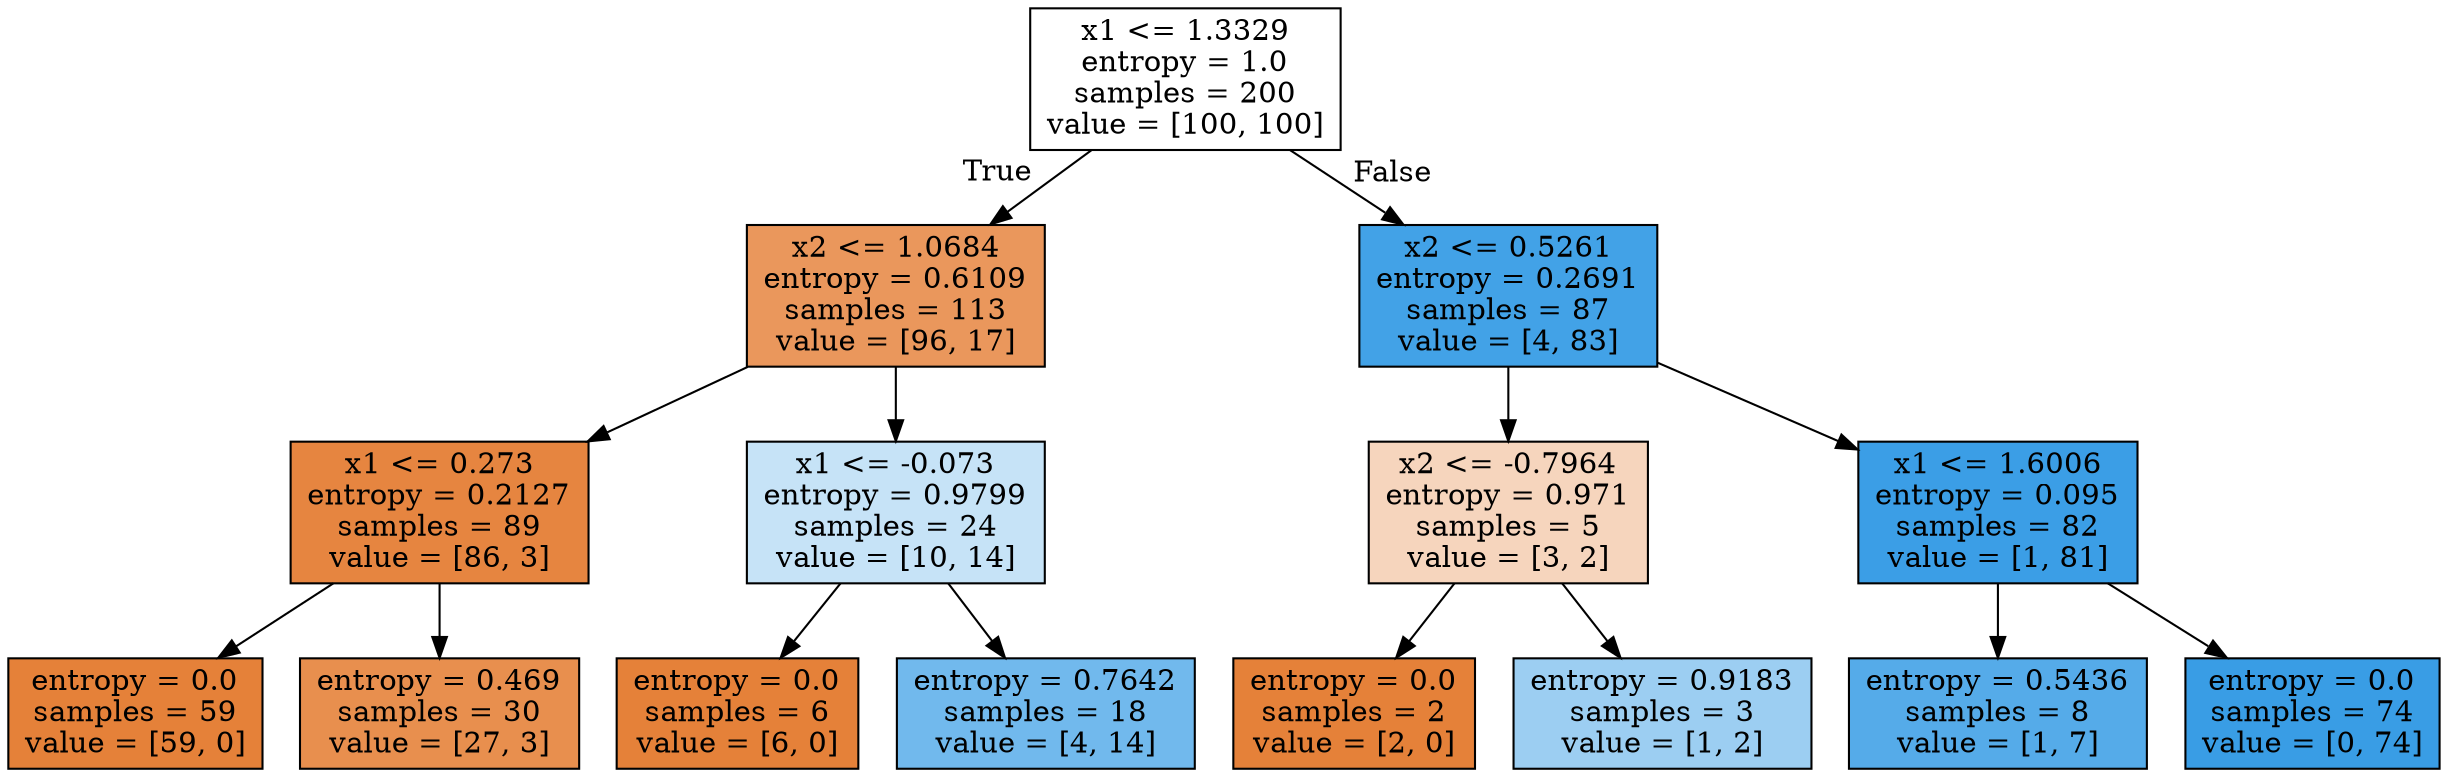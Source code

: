 digraph Tree {
node [shape=box, style="filled", color="black"] ;
0 [label="x1 <= 1.3329\nentropy = 1.0\nsamples = 200\nvalue = [100, 100]", fillcolor="#e5813900"] ;
1 [label="x2 <= 1.0684\nentropy = 0.6109\nsamples = 113\nvalue = [96, 17]", fillcolor="#e58139d2"] ;
0 -> 1 [labeldistance=2.5, labelangle=45, headlabel="True"] ;
2 [label="x1 <= 0.273\nentropy = 0.2127\nsamples = 89\nvalue = [86, 3]", fillcolor="#e58139f6"] ;
1 -> 2 ;
3 [label="entropy = 0.0\nsamples = 59\nvalue = [59, 0]", fillcolor="#e58139ff"] ;
2 -> 3 ;
4 [label="entropy = 0.469\nsamples = 30\nvalue = [27, 3]", fillcolor="#e58139e3"] ;
2 -> 4 ;
5 [label="x1 <= -0.073\nentropy = 0.9799\nsamples = 24\nvalue = [10, 14]", fillcolor="#399de549"] ;
1 -> 5 ;
6 [label="entropy = 0.0\nsamples = 6\nvalue = [6, 0]", fillcolor="#e58139ff"] ;
5 -> 6 ;
7 [label="entropy = 0.7642\nsamples = 18\nvalue = [4, 14]", fillcolor="#399de5b6"] ;
5 -> 7 ;
8 [label="x2 <= 0.5261\nentropy = 0.2691\nsamples = 87\nvalue = [4, 83]", fillcolor="#399de5f3"] ;
0 -> 8 [labeldistance=2.5, labelangle=-45, headlabel="False"] ;
9 [label="x2 <= -0.7964\nentropy = 0.971\nsamples = 5\nvalue = [3, 2]", fillcolor="#e5813955"] ;
8 -> 9 ;
10 [label="entropy = 0.0\nsamples = 2\nvalue = [2, 0]", fillcolor="#e58139ff"] ;
9 -> 10 ;
11 [label="entropy = 0.9183\nsamples = 3\nvalue = [1, 2]", fillcolor="#399de57f"] ;
9 -> 11 ;
12 [label="x1 <= 1.6006\nentropy = 0.095\nsamples = 82\nvalue = [1, 81]", fillcolor="#399de5fc"] ;
8 -> 12 ;
13 [label="entropy = 0.5436\nsamples = 8\nvalue = [1, 7]", fillcolor="#399de5db"] ;
12 -> 13 ;
14 [label="entropy = 0.0\nsamples = 74\nvalue = [0, 74]", fillcolor="#399de5ff"] ;
12 -> 14 ;
}